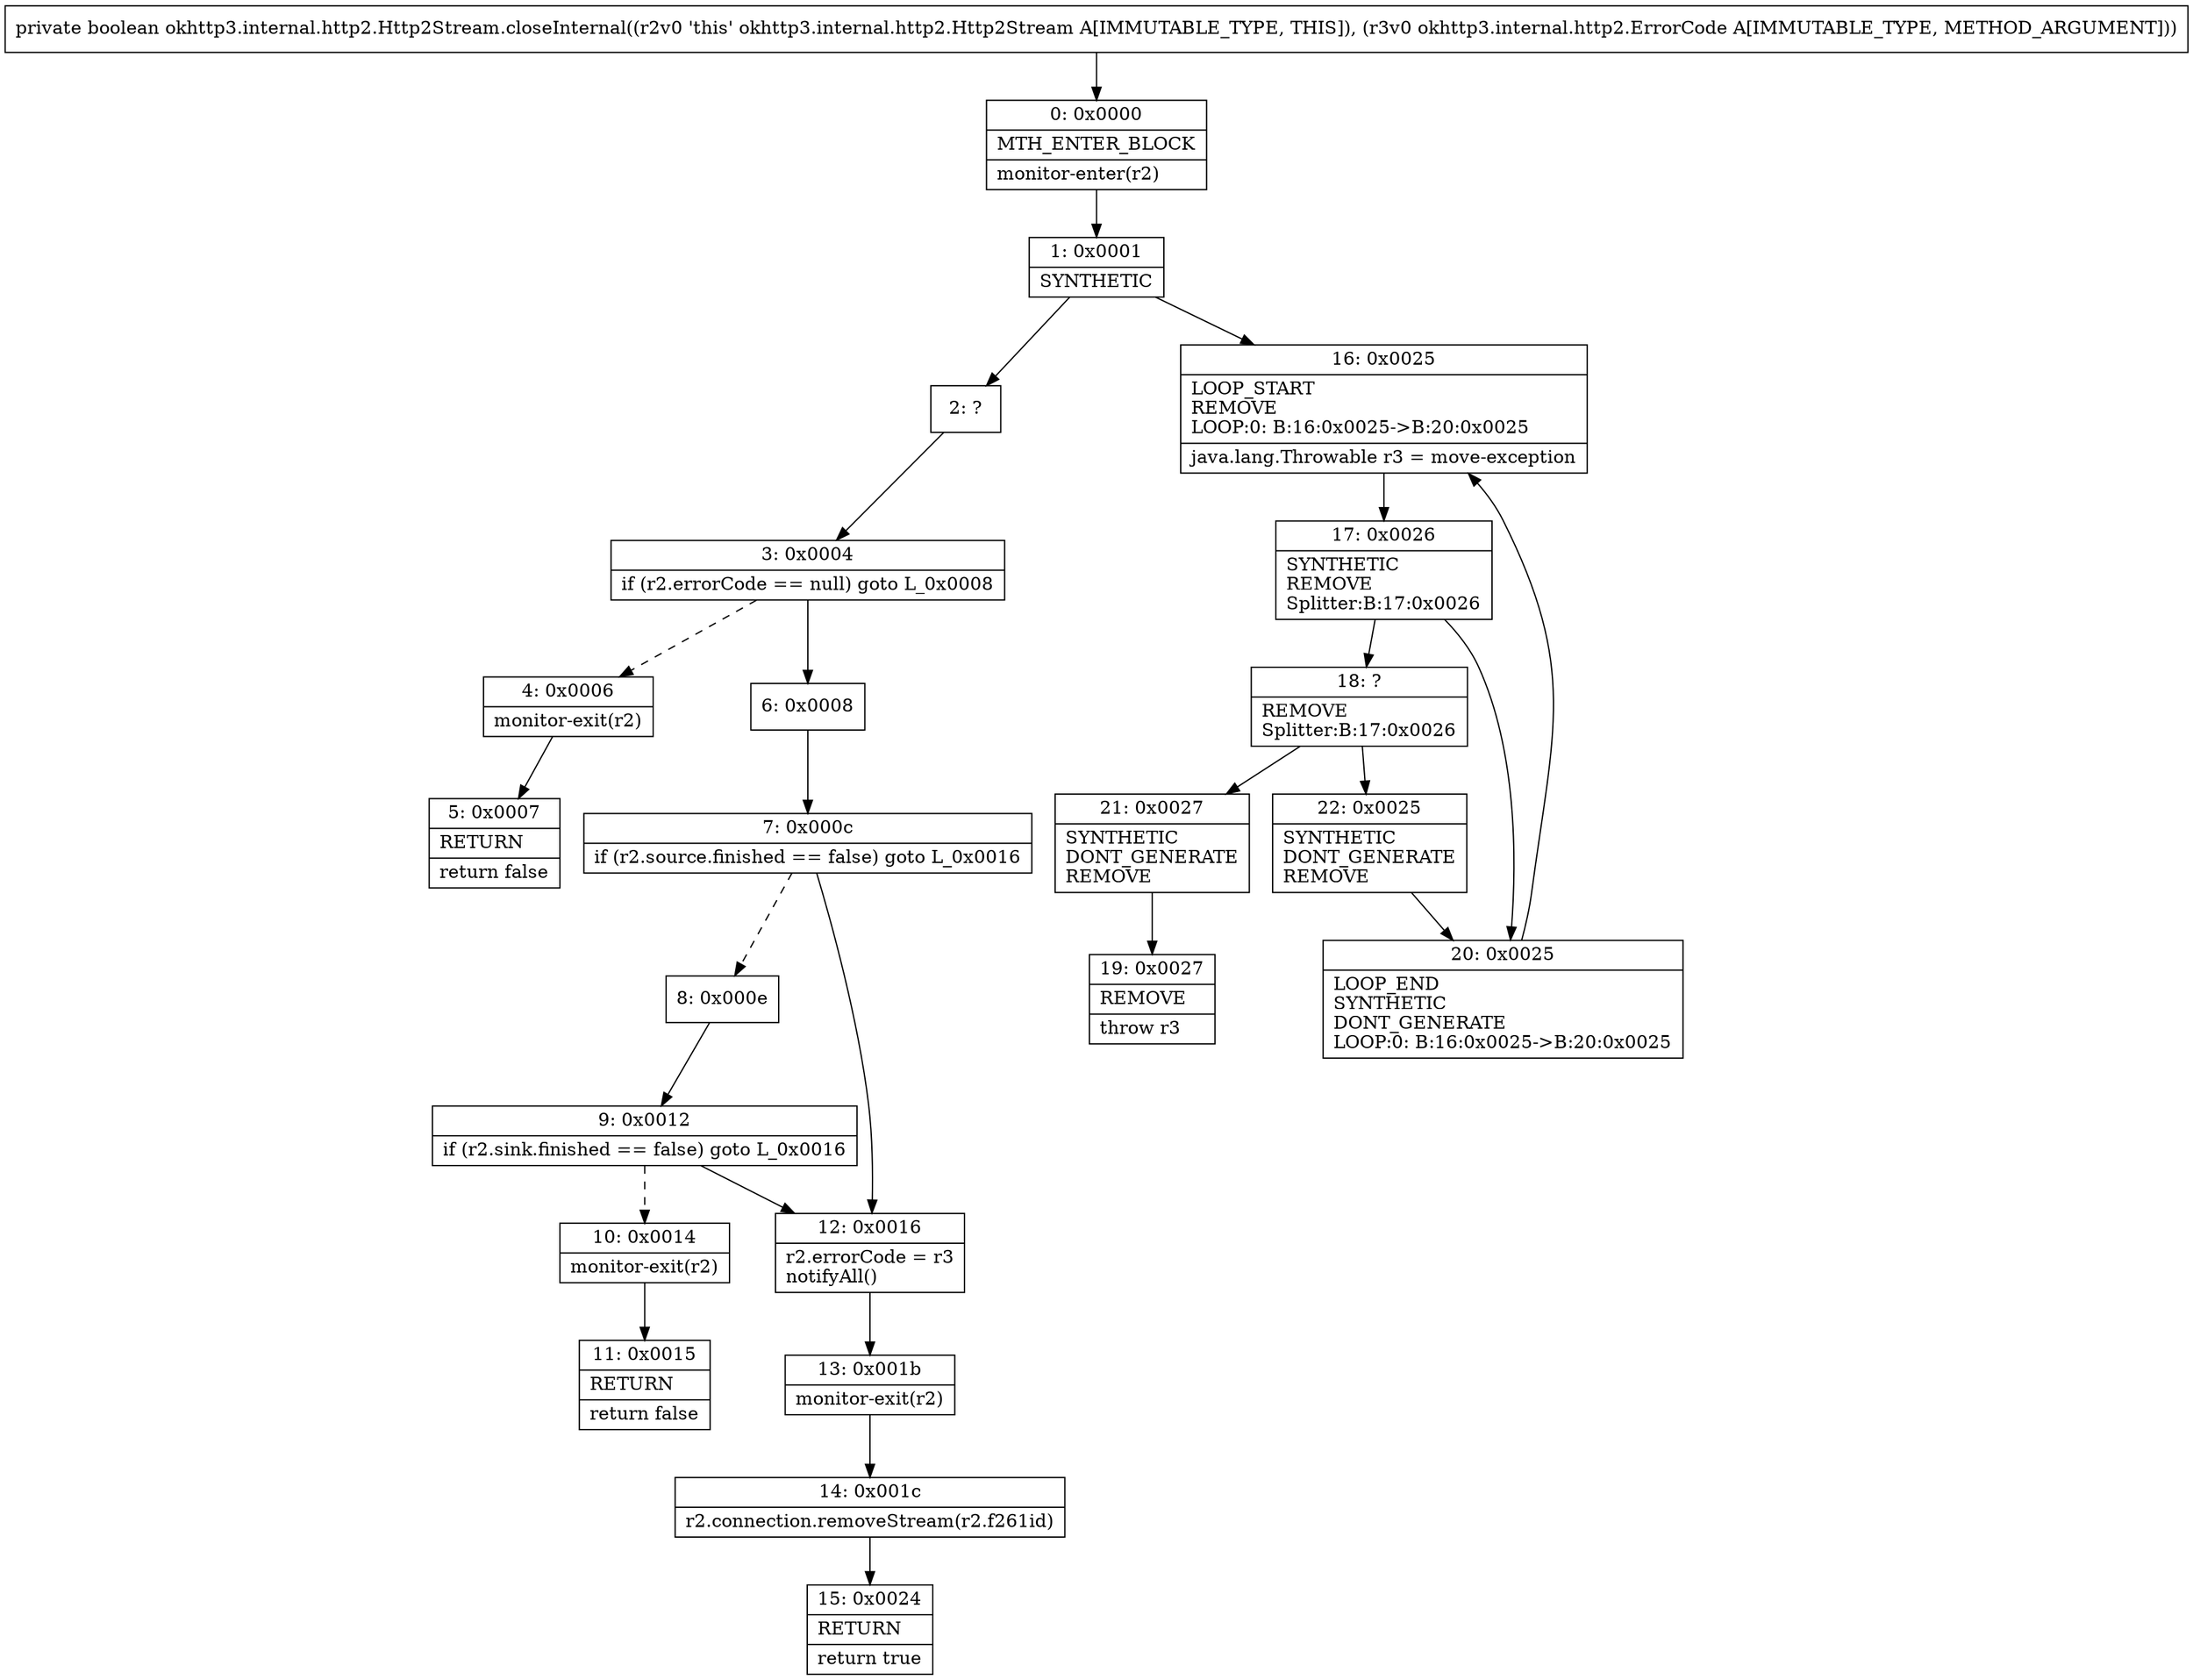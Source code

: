 digraph "CFG forokhttp3.internal.http2.Http2Stream.closeInternal(Lokhttp3\/internal\/http2\/ErrorCode;)Z" {
Node_0 [shape=record,label="{0\:\ 0x0000|MTH_ENTER_BLOCK\l|monitor\-enter(r2)\l}"];
Node_1 [shape=record,label="{1\:\ 0x0001|SYNTHETIC\l}"];
Node_2 [shape=record,label="{2\:\ ?}"];
Node_3 [shape=record,label="{3\:\ 0x0004|if (r2.errorCode == null) goto L_0x0008\l}"];
Node_4 [shape=record,label="{4\:\ 0x0006|monitor\-exit(r2)\l}"];
Node_5 [shape=record,label="{5\:\ 0x0007|RETURN\l|return false\l}"];
Node_6 [shape=record,label="{6\:\ 0x0008}"];
Node_7 [shape=record,label="{7\:\ 0x000c|if (r2.source.finished == false) goto L_0x0016\l}"];
Node_8 [shape=record,label="{8\:\ 0x000e}"];
Node_9 [shape=record,label="{9\:\ 0x0012|if (r2.sink.finished == false) goto L_0x0016\l}"];
Node_10 [shape=record,label="{10\:\ 0x0014|monitor\-exit(r2)\l}"];
Node_11 [shape=record,label="{11\:\ 0x0015|RETURN\l|return false\l}"];
Node_12 [shape=record,label="{12\:\ 0x0016|r2.errorCode = r3\lnotifyAll()\l}"];
Node_13 [shape=record,label="{13\:\ 0x001b|monitor\-exit(r2)\l}"];
Node_14 [shape=record,label="{14\:\ 0x001c|r2.connection.removeStream(r2.f261id)\l}"];
Node_15 [shape=record,label="{15\:\ 0x0024|RETURN\l|return true\l}"];
Node_16 [shape=record,label="{16\:\ 0x0025|LOOP_START\lREMOVE\lLOOP:0: B:16:0x0025\-\>B:20:0x0025\l|java.lang.Throwable r3 = move\-exception\l}"];
Node_17 [shape=record,label="{17\:\ 0x0026|SYNTHETIC\lREMOVE\lSplitter:B:17:0x0026\l}"];
Node_18 [shape=record,label="{18\:\ ?|REMOVE\lSplitter:B:17:0x0026\l}"];
Node_19 [shape=record,label="{19\:\ 0x0027|REMOVE\l|throw r3\l}"];
Node_20 [shape=record,label="{20\:\ 0x0025|LOOP_END\lSYNTHETIC\lDONT_GENERATE\lLOOP:0: B:16:0x0025\-\>B:20:0x0025\l}"];
Node_21 [shape=record,label="{21\:\ 0x0027|SYNTHETIC\lDONT_GENERATE\lREMOVE\l}"];
Node_22 [shape=record,label="{22\:\ 0x0025|SYNTHETIC\lDONT_GENERATE\lREMOVE\l}"];
MethodNode[shape=record,label="{private boolean okhttp3.internal.http2.Http2Stream.closeInternal((r2v0 'this' okhttp3.internal.http2.Http2Stream A[IMMUTABLE_TYPE, THIS]), (r3v0 okhttp3.internal.http2.ErrorCode A[IMMUTABLE_TYPE, METHOD_ARGUMENT])) }"];
MethodNode -> Node_0;
Node_0 -> Node_1;
Node_1 -> Node_2;
Node_1 -> Node_16;
Node_2 -> Node_3;
Node_3 -> Node_4[style=dashed];
Node_3 -> Node_6;
Node_4 -> Node_5;
Node_6 -> Node_7;
Node_7 -> Node_8[style=dashed];
Node_7 -> Node_12;
Node_8 -> Node_9;
Node_9 -> Node_10[style=dashed];
Node_9 -> Node_12;
Node_10 -> Node_11;
Node_12 -> Node_13;
Node_13 -> Node_14;
Node_14 -> Node_15;
Node_16 -> Node_17;
Node_17 -> Node_18;
Node_17 -> Node_20;
Node_18 -> Node_21;
Node_18 -> Node_22;
Node_20 -> Node_16;
Node_21 -> Node_19;
Node_22 -> Node_20;
}

